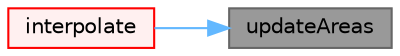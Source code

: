 digraph "updateAreas"
{
 // LATEX_PDF_SIZE
  bgcolor="transparent";
  edge [fontname=Helvetica,fontsize=10,labelfontname=Helvetica,labelfontsize=10];
  node [fontname=Helvetica,fontsize=10,shape=box,height=0.2,width=0.4];
  rankdir="RL";
  Node1 [id="Node000001",label="updateAreas",height=0.2,width=0.4,color="gray40", fillcolor="grey60", style="filled", fontcolor="black",tooltip=" "];
  Node1 -> Node2 [id="edge1_Node000001_Node000002",dir="back",color="steelblue1",style="solid",tooltip=" "];
  Node2 [id="Node000002",label="interpolate",height=0.2,width=0.4,color="red", fillcolor="#FFF0F0", style="filled",URL="$classFoam_1_1cyclicACMIFvPatch.html#afa9742f53cfed4359b1a7c4828cf2696",tooltip=" "];
}

